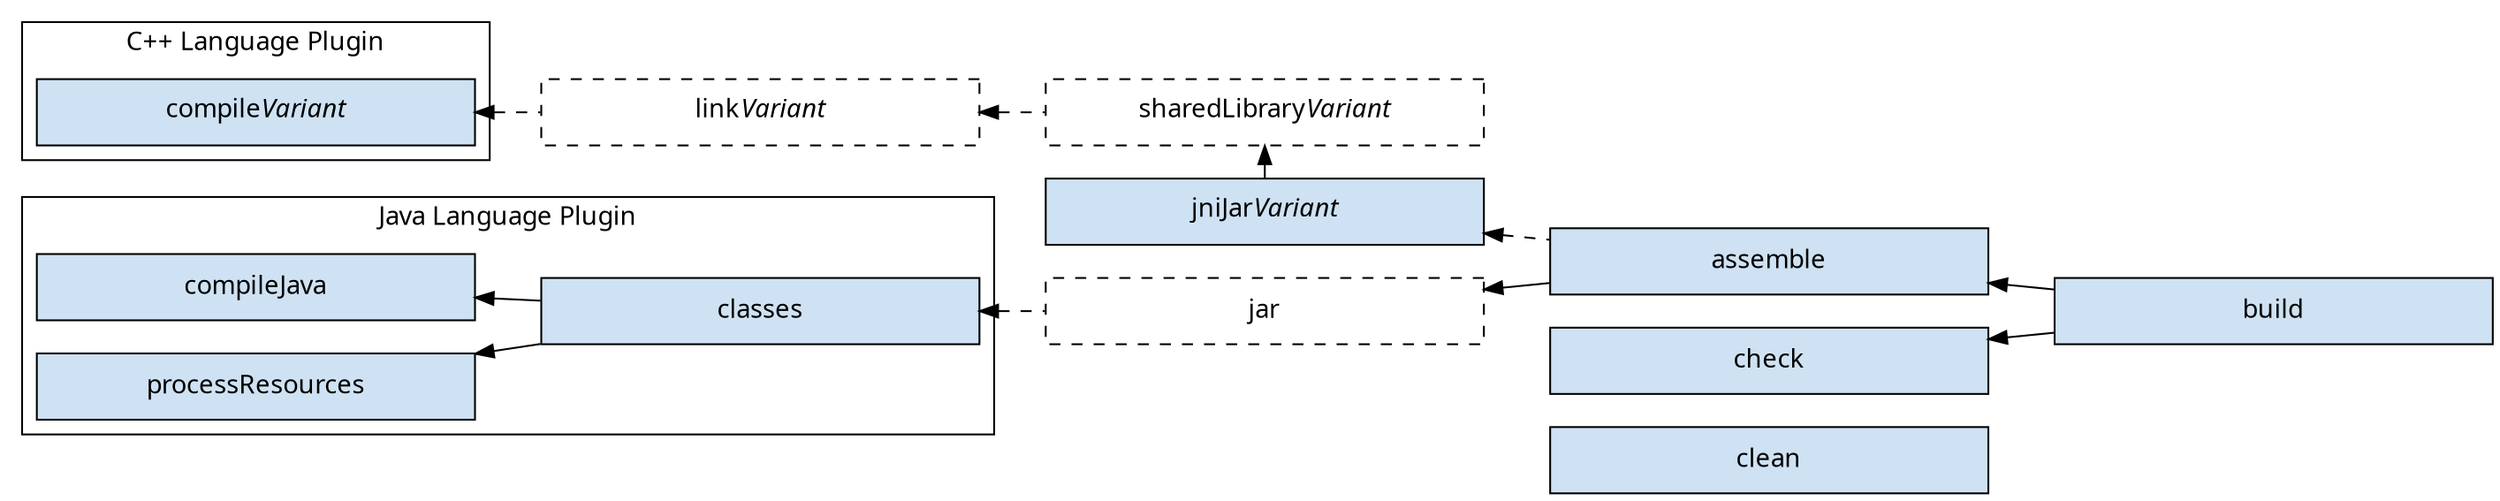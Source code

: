 digraph jniLibraryTaskGraph {
  graph [ dpi = 100, fontname="Sans"];
  node [fontname = "Sans"];
  edge [fontname = "Sans"];
  node [shape=rectangle, fixedsize=true, width=3.3, height=0.5];
  node [style=filled, fillcolor="#cfe2f3"]
  rankdir=LR

  subgraph cluster_cppLanguage {
    label = "C++ Language Plugin"
    color = black

    compileCpp [label=<compile<i>Variant</i>>]
  }

  subgraph cluster_javaLanguage {
    label = "Java Language Plugin"

    {compileJava, processResources} -> classes [dir=back]
    {rank=same compileJava processResources}
  }

  // Styling
  link [style=dashed, label=<link<i>Variant</i>>]
  sharedLibrary [style=dashed, label=<sharedLibrary<i>Variant</i>>]
  jarNative [label=<jniJar<i>Variant</i>>]
  jarJvm [style=dashed label="jar"]

  // link to assemble
  compileCpp -> link -> sharedLibrary [dir=back, style=dashed]
  sharedLibrary -> jarNative [dir=back]
  {rank=same sharedLibrary jarNative}
  jarNative -> assemble [dir=back, style=dashed]

  // classes to assemble
  classes -> jarJvm [dir=back, style=dashed]
  jarJvm -> assemble [dir=back]

  // assemble & check to build
  assemble -> build [dir=back]
  check -> build [dir=back]

  // align check & clean
  check -> clean [style=invis]
  {rank=same check clean}
}
